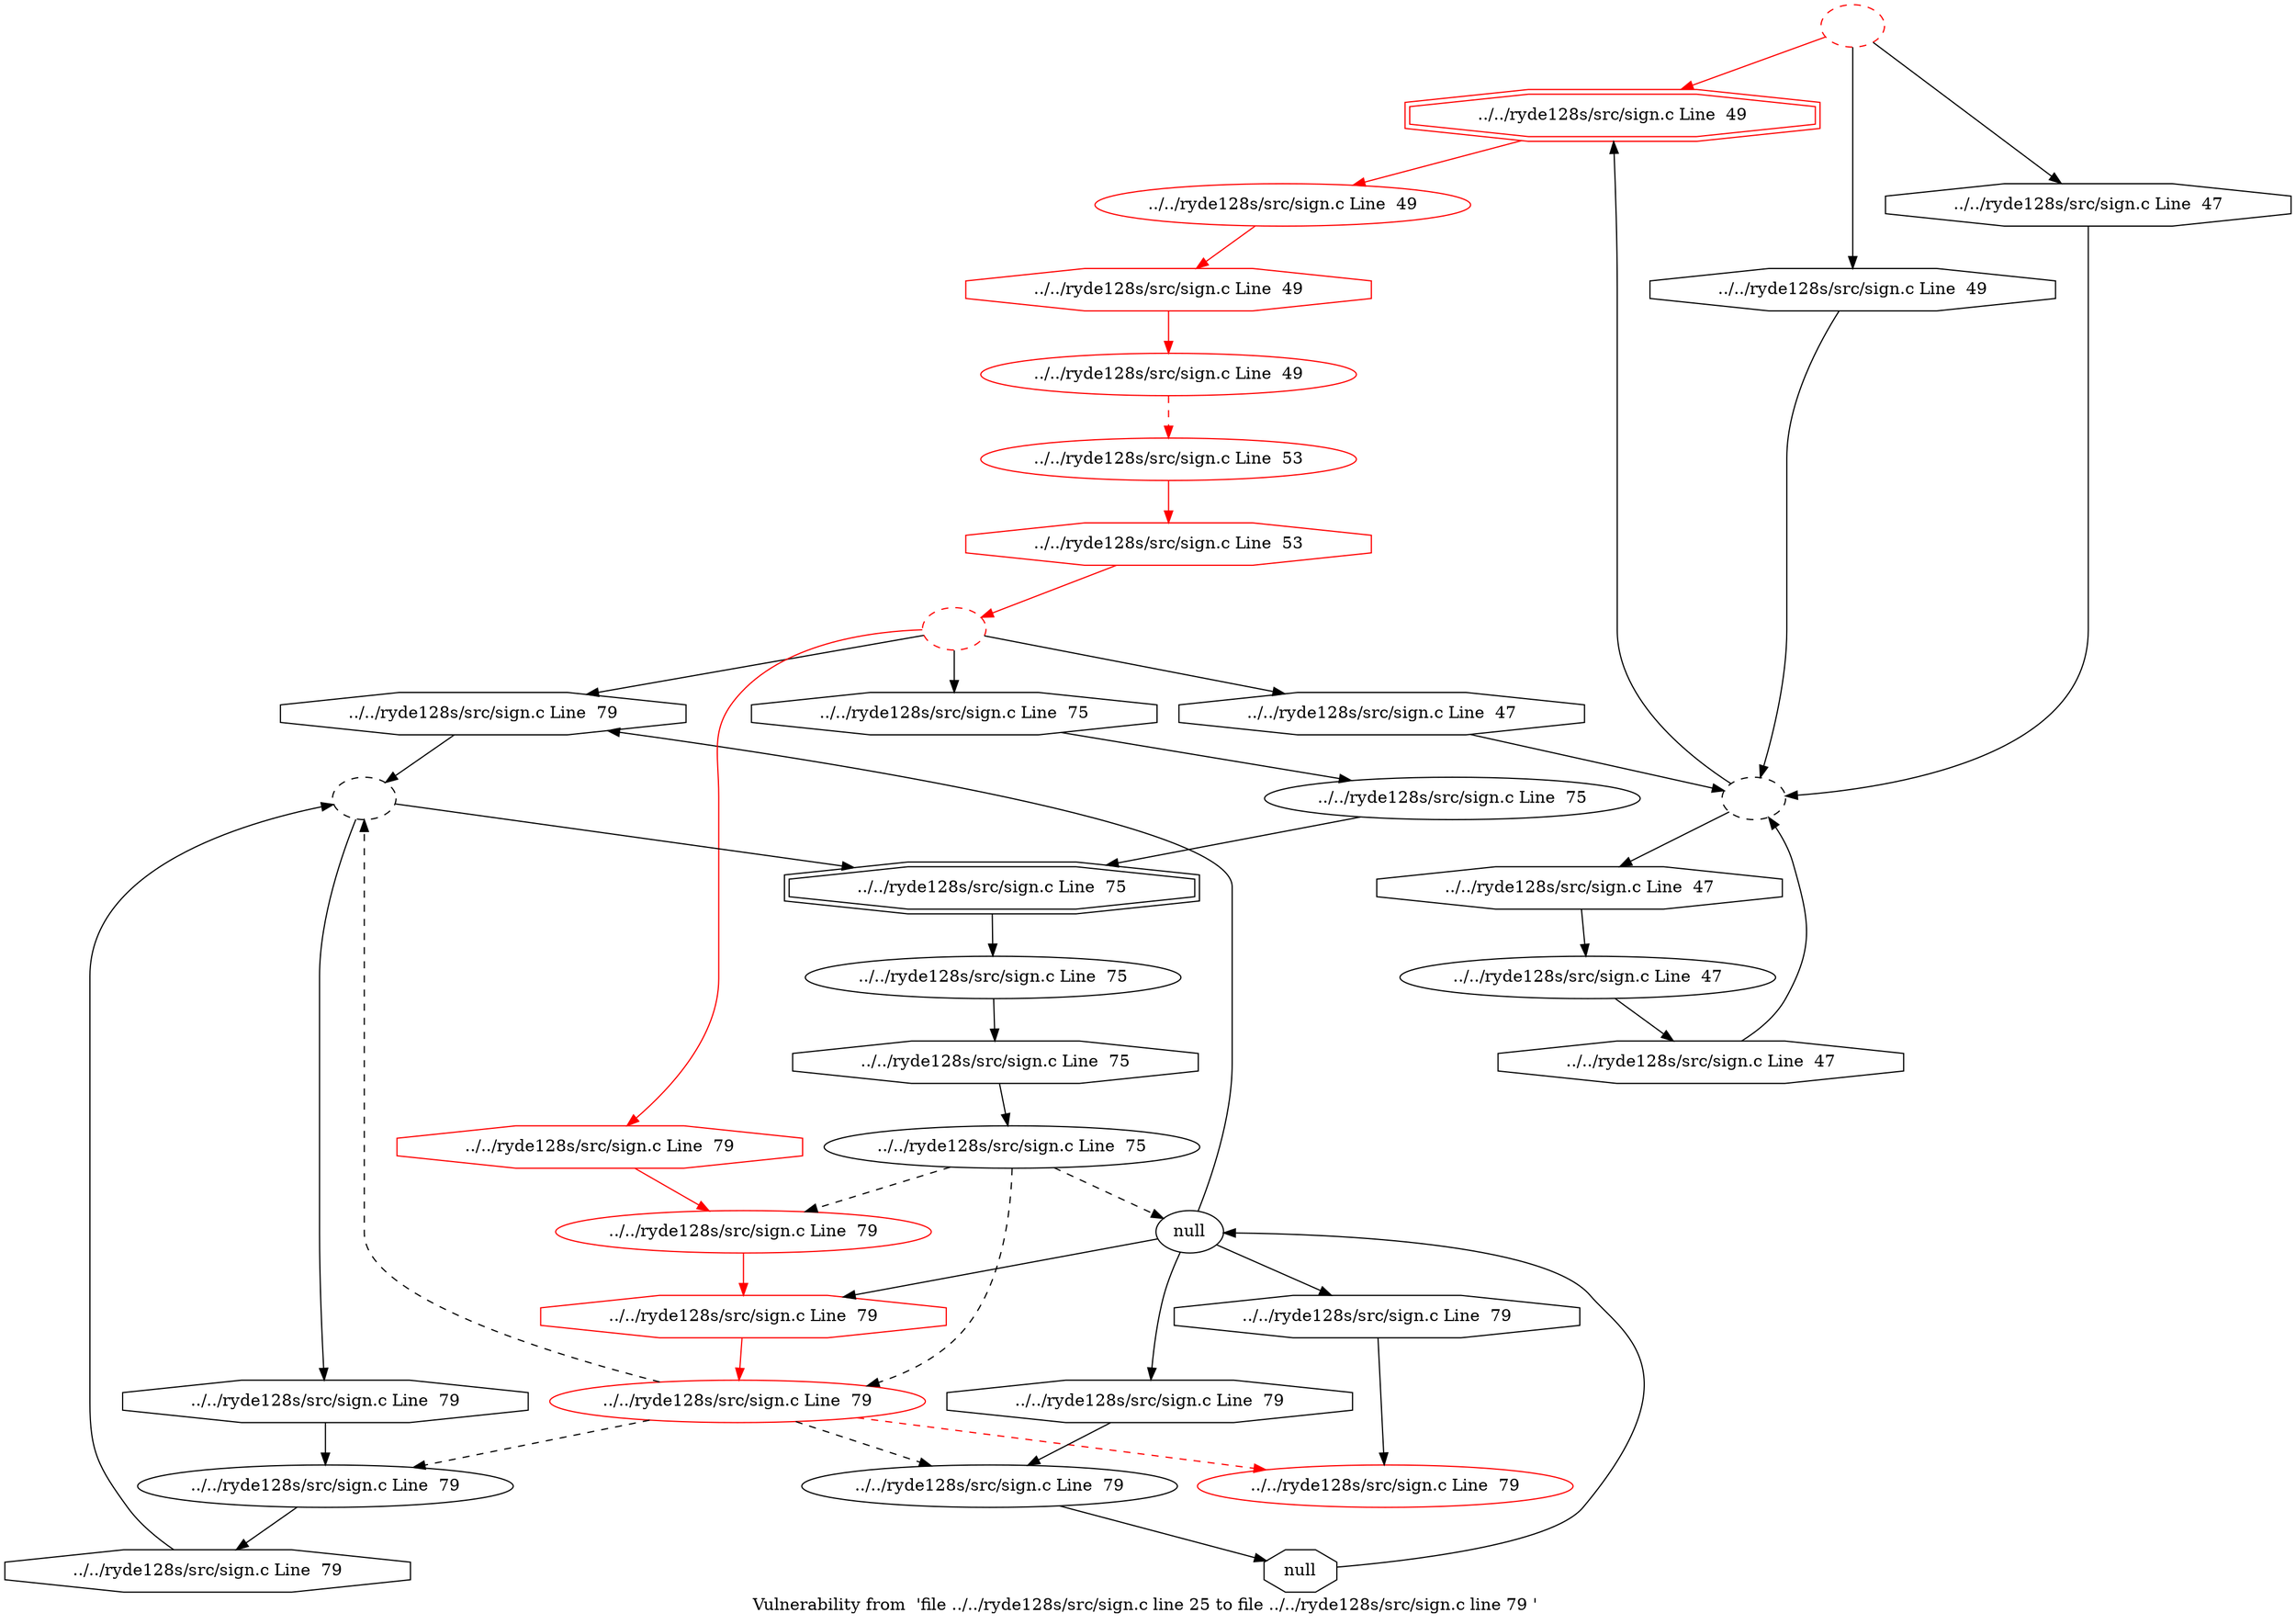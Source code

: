 digraph "Vulnerability from 'file ../../ryde128s/src/sign.c line 25 to file ../../ryde128s/src/sign.c line 79 '  "{
label="Vulnerability from  'file ../../ryde128s/src/sign.c line 25 to file ../../ryde128s/src/sign.c line 79 ' ";
node_242[shape=doubleoctagon,style=solid,label="../../ryde128s/src/sign.c Line  49", color=red]
node_241[shape=ellipse,style=solid,label="../../ryde128s/src/sign.c Line  49", color=red]
"node_242"->"node_241" [color=red]
node_238[shape=octagon,style=solid,label="../../ryde128s/src/sign.c Line  47"]
node_233[shape=ellipse,style=dashed,label=""]
"node_238"->"node_233"
node_237[shape=octagon,style=solid,label="../../ryde128s/src/sign.c Line  47"]
node_236[shape=ellipse,style=solid,label="../../ryde128s/src/sign.c Line  47"]
"node_237"->"node_236"
node_239[shape=octagon,style=solid,label="../../ryde128s/src/sign.c Line  47"]
"node_236"->"node_239"
node_250[shape=ellipse,style=solid,label="../../ryde128s/src/sign.c Line  75"]
node_253[shape=octagon,style=solid,label="../../ryde128s/src/sign.c Line  75"]
"node_250"->"node_253"
node_251[shape=doubleoctagon,style=solid,label="../../ryde128s/src/sign.c Line  75"]
"node_251"->"node_250"
node_252[shape=ellipse,style=solid,label="../../ryde128s/src/sign.c Line  75"]
node_254[shape=ellipse,style=solid,label="null"]
"node_252"->"node_254" [style=dashed]
node_258[shape=ellipse,style=solid,label="../../ryde128s/src/sign.c Line  79", color=red]
"node_252"->"node_258" [style=dashed]
node_260[shape=ellipse,style=solid,label="../../ryde128s/src/sign.c Line  79", color=red]
"node_252"->"node_260" [style=dashed]
"node_253"->"node_252"
node_257[shape=octagon,style=solid,label="../../ryde128s/src/sign.c Line  79"]
"node_254"->"node_257"
node_261[shape=octagon,style=solid,label="../../ryde128s/src/sign.c Line  79", color=red]
"node_254"->"node_261"
node_263[shape=octagon,style=solid,label="../../ryde128s/src/sign.c Line  79"]
"node_254"->"node_263"
node_266[shape=octagon,style=solid,label="../../ryde128s/src/sign.c Line  79"]
"node_254"->"node_266"
node_244[shape=octagon,style=solid,label="../../ryde128s/src/sign.c Line  49", color=red]
"node_241"->"node_244" [color=red]
node_235[shape=ellipse,style=dashed,label="", color=red]
node_234[shape=octagon,style=solid,label="../../ryde128s/src/sign.c Line  47"]
"node_235"->"node_234"
node_249[shape=octagon,style=solid,label="../../ryde128s/src/sign.c Line  75"]
"node_235"->"node_249"
node_259[shape=octagon,style=solid,label="../../ryde128s/src/sign.c Line  79", color=red]
"node_235"->"node_259" [color=red]
"node_235"->"node_266"
"node_234"->"node_233"
"node_233"->"node_242"
"node_233"->"node_237"
node_232[shape=ellipse,style=dashed,label="", color=red]
"node_232"->"node_242" [color=red]
"node_232"->"node_238"
node_240[shape=octagon,style=solid,label="../../ryde128s/src/sign.c Line  49"]
"node_232"->"node_240"
node_255[shape=octagon,style=solid,label="null"]
"node_255"->"node_254"
node_256[shape=ellipse,style=solid,label="../../ryde128s/src/sign.c Line  79"]
"node_256"->"node_255"
"node_257"->"node_256"
"node_239"->"node_233"
node_267[shape=octagon,style=solid,label="../../ryde128s/src/sign.c Line  79"]
node_247[shape=ellipse,style=dashed,label=""]
"node_267"->"node_247"
node_245[shape=ellipse,style=solid,label="../../ryde128s/src/sign.c Line  53", color=red]
node_246[shape=octagon,style=solid,label="../../ryde128s/src/sign.c Line  53", color=red]
"node_245"->"node_246" [color=red]
node_243[shape=ellipse,style=solid,label="../../ryde128s/src/sign.c Line  49", color=red]
"node_243"->"node_245" [color=red, style=dashed]
"node_246"->"node_235" [color=red]
"node_247"->"node_251"
node_265[shape=octagon,style=solid,label="../../ryde128s/src/sign.c Line  79"]
"node_247"->"node_265"
"node_240"->"node_233"
node_248[shape=ellipse,style=solid,label="../../ryde128s/src/sign.c Line  75"]
"node_248"->"node_251"
"node_249"->"node_248"
"node_258"->"node_261" [color=red]
"node_259"->"node_258" [color=red]
"node_260"->"node_256" [style=dashed]
"node_260"->"node_247" [style=dashed]
node_262[shape=ellipse,style=solid,label="../../ryde128s/src/sign.c Line  79", color=red]
"node_260"->"node_262" [color=red, style=dashed]
node_264[shape=ellipse,style=solid,label="../../ryde128s/src/sign.c Line  79"]
"node_260"->"node_264" [style=dashed]
"node_244"->"node_243" [color=red]
"node_261"->"node_260" [color=red]
"node_263"->"node_262"
"node_264"->"node_267"
"node_265"->"node_264"
"node_266"->"node_247"
}

